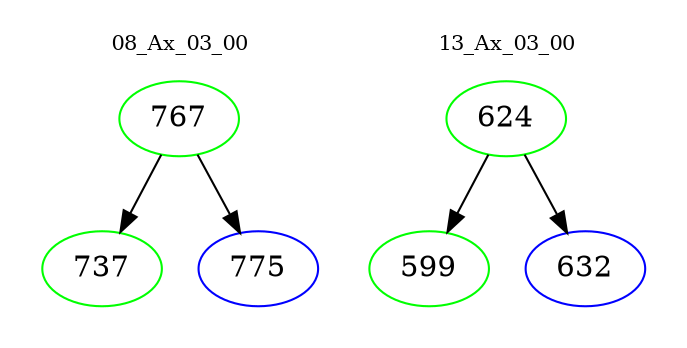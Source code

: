 digraph{
subgraph cluster_0 {
color = white
label = "08_Ax_03_00";
fontsize=10;
T0_767 [label="767", color="green"]
T0_767 -> T0_737 [color="black"]
T0_737 [label="737", color="green"]
T0_767 -> T0_775 [color="black"]
T0_775 [label="775", color="blue"]
}
subgraph cluster_1 {
color = white
label = "13_Ax_03_00";
fontsize=10;
T1_624 [label="624", color="green"]
T1_624 -> T1_599 [color="black"]
T1_599 [label="599", color="green"]
T1_624 -> T1_632 [color="black"]
T1_632 [label="632", color="blue"]
}
}
